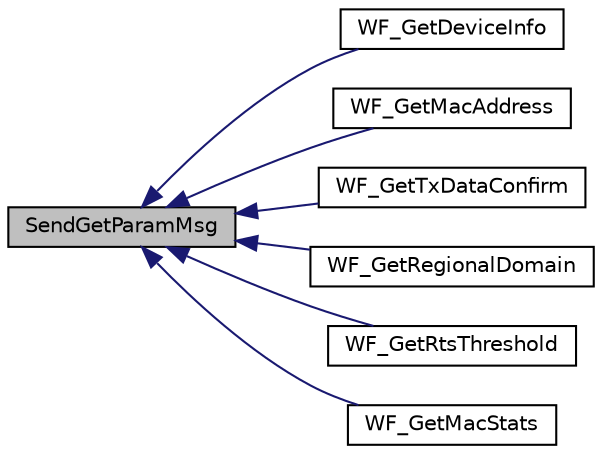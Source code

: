 digraph "SendGetParamMsg"
{
  edge [fontname="Helvetica",fontsize="10",labelfontname="Helvetica",labelfontsize="10"];
  node [fontname="Helvetica",fontsize="10",shape=record];
  rankdir="LR";
  Node1 [label="SendGetParamMsg",height=0.2,width=0.4,color="black", fillcolor="grey75", style="filled", fontcolor="black"];
  Node1 -> Node2 [dir="back",color="midnightblue",fontsize="10",style="solid",fontname="Helvetica"];
  Node2 [label="WF_GetDeviceInfo",height=0.2,width=0.4,color="black", fillcolor="white", style="filled",URL="$_w_f_param_msg_8c.html#a95b0d6a9e849375bbafaa6596b938314"];
  Node1 -> Node3 [dir="back",color="midnightblue",fontsize="10",style="solid",fontname="Helvetica"];
  Node3 [label="WF_GetMacAddress",height=0.2,width=0.4,color="black", fillcolor="white", style="filled",URL="$_w_f_param_msg_8c.html#adfaaf47a529cb28d880c4d6dec851a82"];
  Node1 -> Node4 [dir="back",color="midnightblue",fontsize="10",style="solid",fontname="Helvetica"];
  Node4 [label="WF_GetTxDataConfirm",height=0.2,width=0.4,color="black", fillcolor="white", style="filled",URL="$_w_f_param_msg_8c.html#a917c5a9f8679be2bf62310383397d743"];
  Node1 -> Node5 [dir="back",color="midnightblue",fontsize="10",style="solid",fontname="Helvetica"];
  Node5 [label="WF_GetRegionalDomain",height=0.2,width=0.4,color="black", fillcolor="white", style="filled",URL="$_w_f_param_msg_8c.html#aedfc454d3a11502ea15ea2edbecb9000"];
  Node1 -> Node6 [dir="back",color="midnightblue",fontsize="10",style="solid",fontname="Helvetica"];
  Node6 [label="WF_GetRtsThreshold",height=0.2,width=0.4,color="black", fillcolor="white", style="filled",URL="$_w_f_param_msg_8c.html#af13c2c9bf183d9951b36b77227081ebd"];
  Node1 -> Node7 [dir="back",color="midnightblue",fontsize="10",style="solid",fontname="Helvetica"];
  Node7 [label="WF_GetMacStats",height=0.2,width=0.4,color="black", fillcolor="white", style="filled",URL="$_w_f_param_msg_8c.html#a98b4c1e767dc7d429653a92611ad1fa8"];
}
